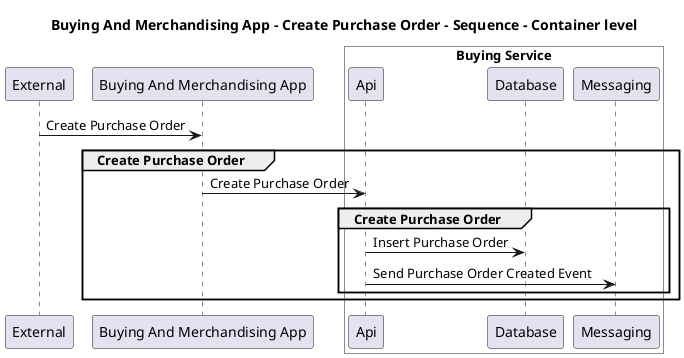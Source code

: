 @startuml

title Buying And Merchandising App - Create Purchase Order - Sequence - Container level

participant "External" as C4InterFlow.SoftwareSystems.ExternalSystem
participant "Buying And Merchandising App" as ECommercePlatform.SoftwareSystems.BuyingAndMerchandisingApp

box "Buying Service" #White
    participant "Api" as ECommercePlatform.SoftwareSystems.BuyingService.Containers.Api
    participant "Database" as ECommercePlatform.SoftwareSystems.BuyingService.Containers.Database
    participant "Messaging" as ECommercePlatform.SoftwareSystems.BuyingService.Containers.Messaging
end box


C4InterFlow.SoftwareSystems.ExternalSystem -> ECommercePlatform.SoftwareSystems.BuyingAndMerchandisingApp : Create Purchase Order
group Create Purchase Order
ECommercePlatform.SoftwareSystems.BuyingAndMerchandisingApp -> ECommercePlatform.SoftwareSystems.BuyingService.Containers.Api : Create Purchase Order
group Create Purchase Order
ECommercePlatform.SoftwareSystems.BuyingService.Containers.Api -> ECommercePlatform.SoftwareSystems.BuyingService.Containers.Database : Insert Purchase Order
ECommercePlatform.SoftwareSystems.BuyingService.Containers.Api -> ECommercePlatform.SoftwareSystems.BuyingService.Containers.Messaging : Send Purchase Order Created Event
end
end


@enduml
